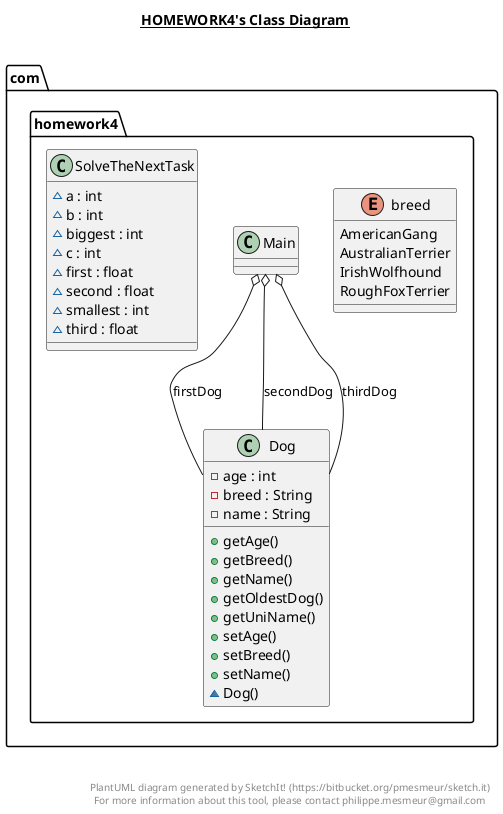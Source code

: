 @startuml

title __HOMEWORK4's Class Diagram__\n

  namespace com.homework4 {
    class com.homework4.Dog {
        - age : int
        - breed : String
        - name : String
        + getAge()
        + getBreed()
        + getName()
        + getOldestDog()
        + getUniName()
        + setAge()
        + setBreed()
        + setName()
        ~ Dog()
    }
  }
  

  namespace com.homework4 {
    enum breed {
      AmericanGang
      AustralianTerrier
      IrishWolfhound
      RoughFoxTerrier
    }
  }
  

  namespace com.homework4 {
    class com.homework4.Main {
    }
  }
  

  namespace com.homework4 {
    class com.homework4.SolveTheNextTask {
        ~ a : int
        ~ b : int
        ~ biggest : int
        ~ c : int
        ~ first : float
        ~ second : float
        ~ smallest : int
        ~ third : float
    }
  }
  

  com.homework4.Dog +-down- com.homework4.Dog.breed
  com.homework4.Main o-- com.homework4.Dog : firstDog
  com.homework4.Main o-- com.homework4.Dog : secondDog
  com.homework4.Main o-- com.homework4.Dog : thirdDog


right footer


PlantUML diagram generated by SketchIt! (https://bitbucket.org/pmesmeur/sketch.it)
For more information about this tool, please contact philippe.mesmeur@gmail.com
endfooter

@enduml
